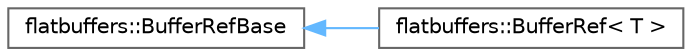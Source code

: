digraph "Graphical Class Hierarchy"
{
 // LATEX_PDF_SIZE
  bgcolor="transparent";
  edge [fontname=Helvetica,fontsize=10,labelfontname=Helvetica,labelfontsize=10];
  node [fontname=Helvetica,fontsize=10,shape=box,height=0.2,width=0.4];
  rankdir="LR";
  Node0 [id="Node000000",label="flatbuffers::BufferRefBase",height=0.2,width=0.4,color="grey40", fillcolor="white", style="filled",URL="$structflatbuffers_1_1BufferRefBase.html",tooltip=" "];
  Node0 -> Node1 [id="edge63_Node000000_Node000001",dir="back",color="steelblue1",style="solid",tooltip=" "];
  Node1 [id="Node000001",label="flatbuffers::BufferRef\< T \>",height=0.2,width=0.4,color="grey40", fillcolor="white", style="filled",URL="$structflatbuffers_1_1BufferRef.html",tooltip=" "];
}
